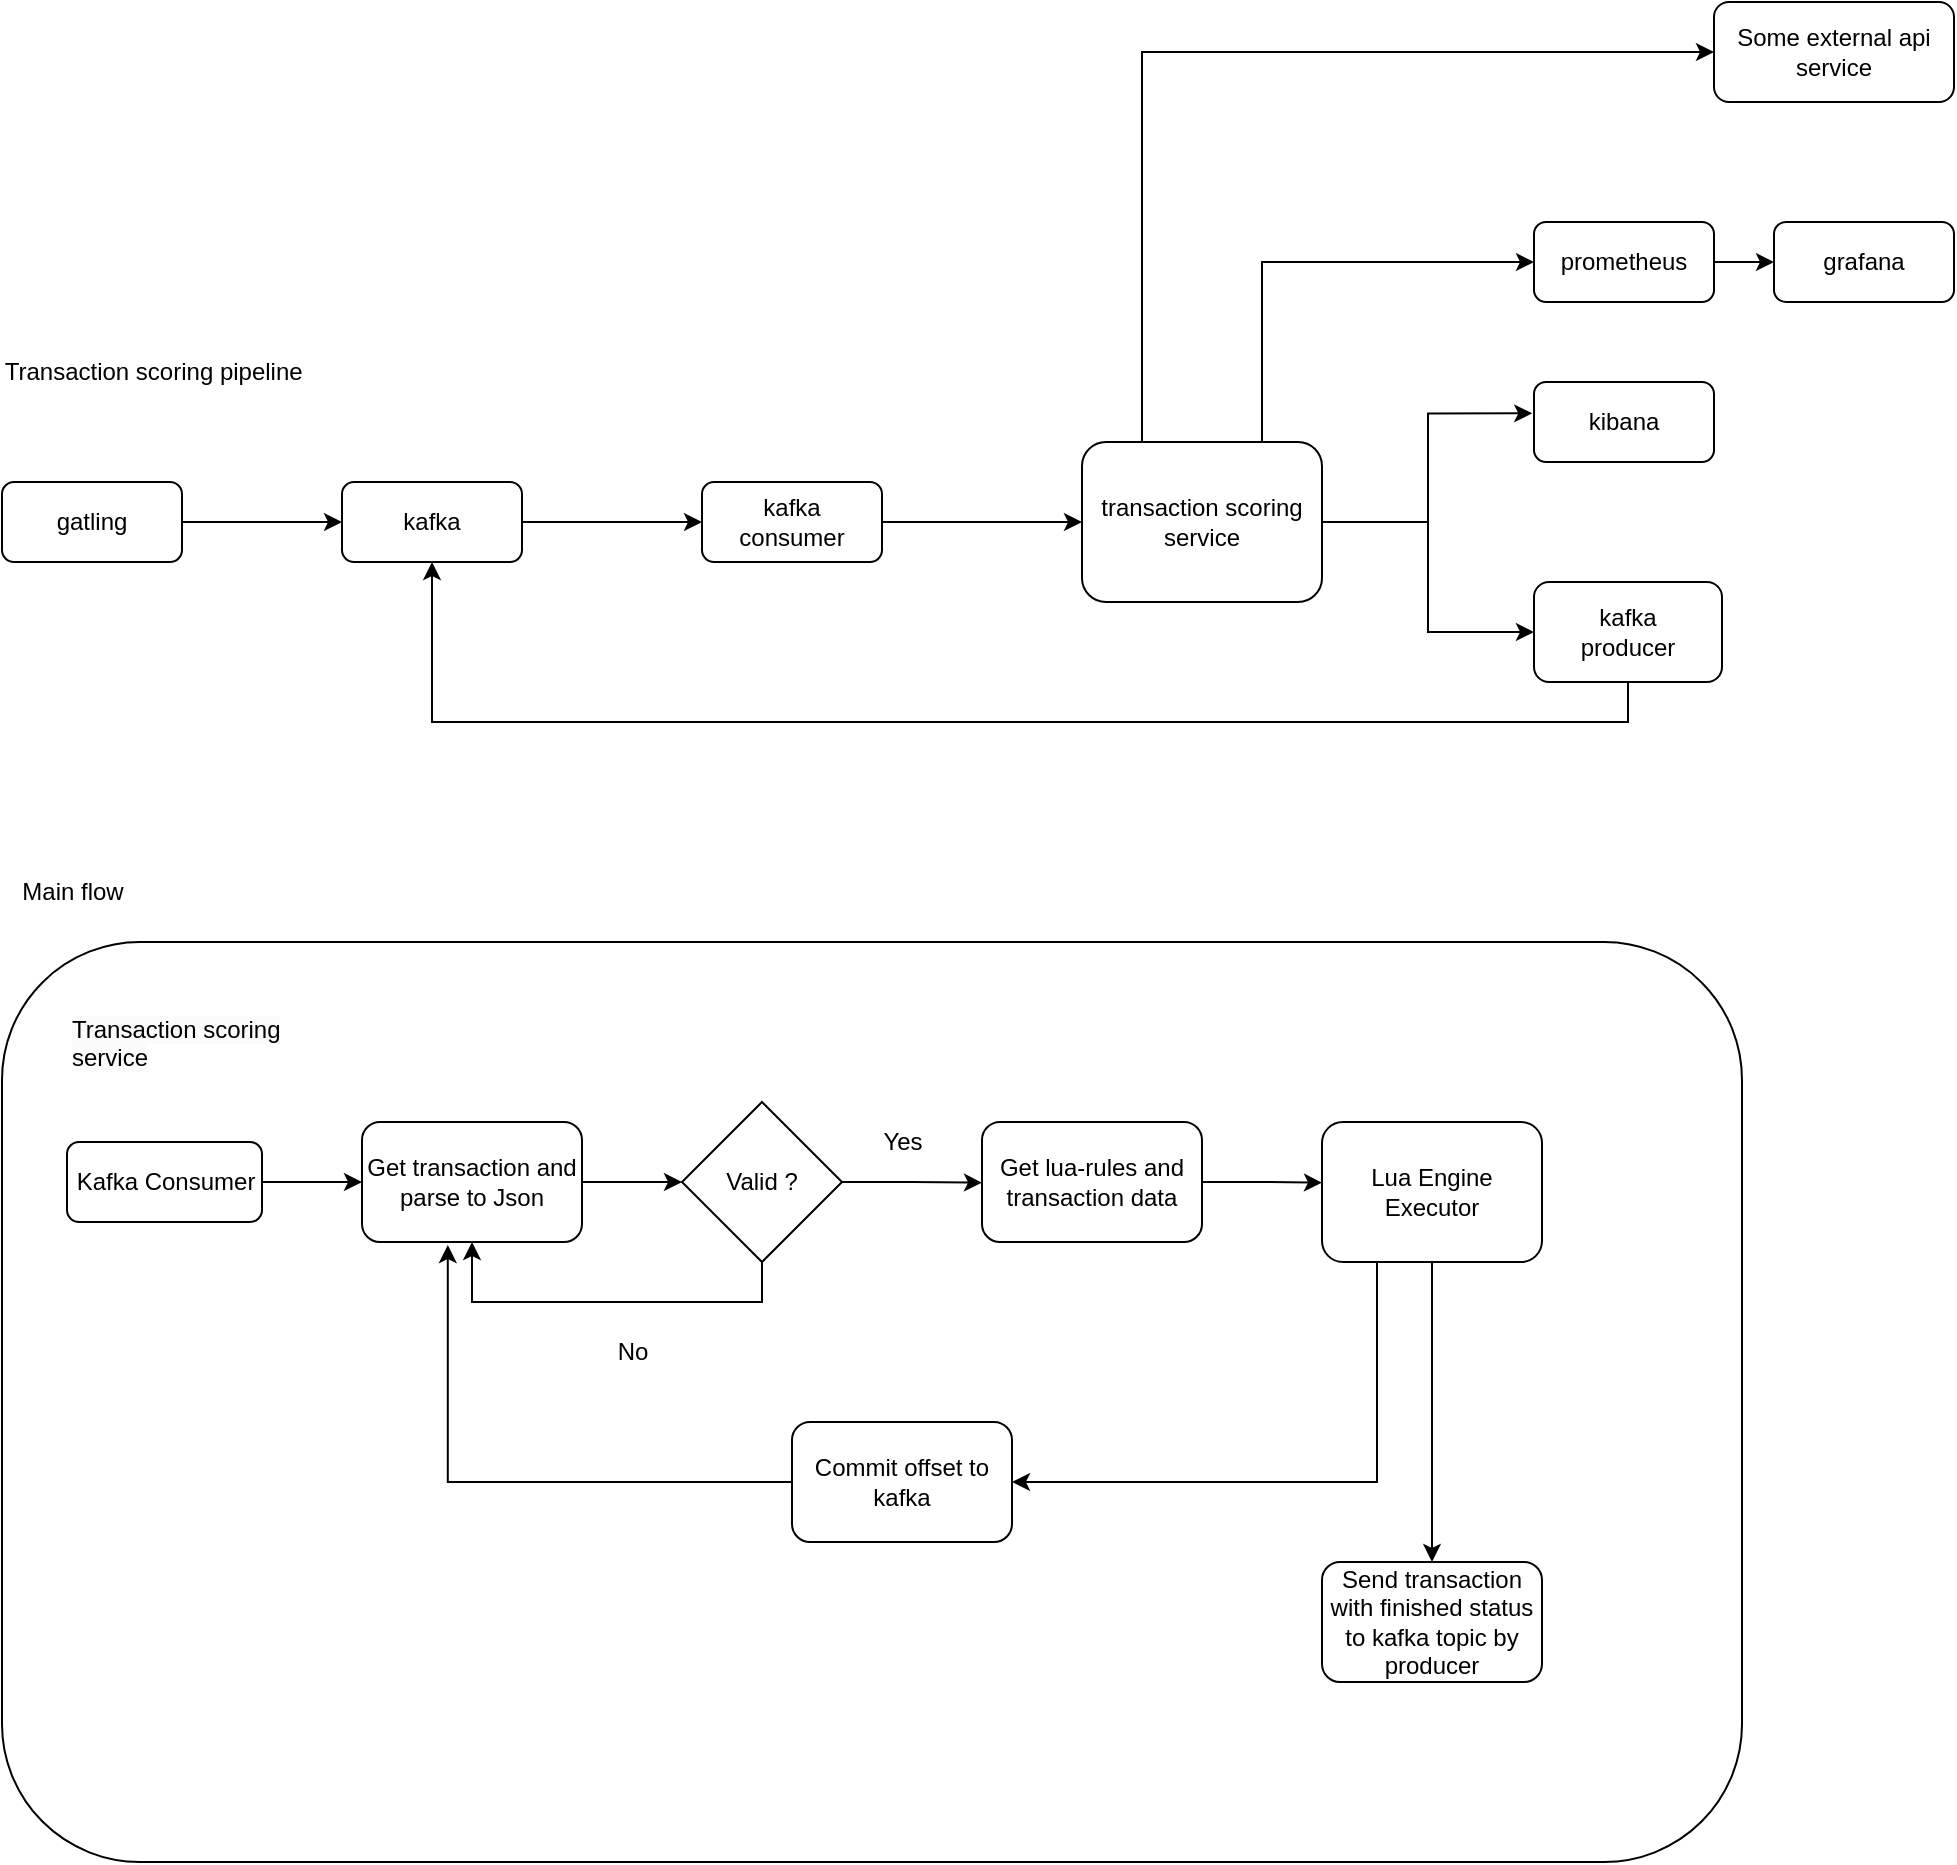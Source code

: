 <mxfile version="21.1.1" type="device">
  <diagram name="Страница 1" id="oURIykmedvFEBrg1r6g3">
    <mxGraphModel dx="1434" dy="1940" grid="1" gridSize="10" guides="1" tooltips="1" connect="1" arrows="1" fold="1" page="1" pageScale="1" pageWidth="827" pageHeight="1169" math="0" shadow="0">
      <root>
        <mxCell id="0" />
        <mxCell id="1" parent="0" />
        <mxCell id="3APpipOa2k8dco2jOD3p-10" style="edgeStyle=orthogonalEdgeStyle;rounded=0;orthogonalLoop=1;jettySize=auto;html=1;exitX=1;exitY=0.5;exitDx=0;exitDy=0;entryX=0;entryY=0.5;entryDx=0;entryDy=0;" edge="1" parent="1" source="728Wsy-rSLTI5qKPh7U2-2" target="3APpipOa2k8dco2jOD3p-9">
          <mxGeometry relative="1" as="geometry" />
        </mxCell>
        <mxCell id="728Wsy-rSLTI5qKPh7U2-2" value="kafka&lt;br&gt;" style="rounded=1;whiteSpace=wrap;html=1;" parent="1" vertex="1">
          <mxGeometry x="210" y="180" width="90" height="40" as="geometry" />
        </mxCell>
        <mxCell id="728Wsy-rSLTI5qKPh7U2-11" style="edgeStyle=orthogonalEdgeStyle;rounded=0;orthogonalLoop=1;jettySize=auto;html=1;exitX=0.75;exitY=0;exitDx=0;exitDy=0;entryX=0;entryY=0.5;entryDx=0;entryDy=0;" parent="1" source="728Wsy-rSLTI5qKPh7U2-3" target="728Wsy-rSLTI5qKPh7U2-9" edge="1">
          <mxGeometry relative="1" as="geometry">
            <mxPoint x="766" y="45" as="targetPoint" />
          </mxGeometry>
        </mxCell>
        <mxCell id="728Wsy-rSLTI5qKPh7U2-12" style="edgeStyle=orthogonalEdgeStyle;rounded=0;orthogonalLoop=1;jettySize=auto;html=1;exitX=1;exitY=0.5;exitDx=0;exitDy=0;entryX=-0.01;entryY=0.392;entryDx=0;entryDy=0;entryPerimeter=0;" parent="1" source="728Wsy-rSLTI5qKPh7U2-3" target="728Wsy-rSLTI5qKPh7U2-7" edge="1">
          <mxGeometry relative="1" as="geometry" />
        </mxCell>
        <mxCell id="728Wsy-rSLTI5qKPh7U2-22" style="edgeStyle=orthogonalEdgeStyle;rounded=0;orthogonalLoop=1;jettySize=auto;html=1;exitX=1;exitY=0.5;exitDx=0;exitDy=0;entryX=0;entryY=0.5;entryDx=0;entryDy=0;" parent="1" source="728Wsy-rSLTI5qKPh7U2-3" target="3APpipOa2k8dco2jOD3p-7" edge="1">
          <mxGeometry relative="1" as="geometry">
            <mxPoint x="806" y="245" as="targetPoint" />
          </mxGeometry>
        </mxCell>
        <mxCell id="3APpipOa2k8dco2jOD3p-16" style="edgeStyle=orthogonalEdgeStyle;rounded=0;orthogonalLoop=1;jettySize=auto;html=1;exitX=0.25;exitY=0;exitDx=0;exitDy=0;entryX=0;entryY=0.5;entryDx=0;entryDy=0;" edge="1" parent="1" source="728Wsy-rSLTI5qKPh7U2-3" target="728Wsy-rSLTI5qKPh7U2-27">
          <mxGeometry relative="1" as="geometry" />
        </mxCell>
        <mxCell id="728Wsy-rSLTI5qKPh7U2-3" value="transaction scoring&lt;br&gt;service" style="rounded=1;whiteSpace=wrap;html=1;" parent="1" vertex="1">
          <mxGeometry x="580" y="160" width="120" height="80" as="geometry" />
        </mxCell>
        <mxCell id="728Wsy-rSLTI5qKPh7U2-15" style="edgeStyle=orthogonalEdgeStyle;rounded=0;orthogonalLoop=1;jettySize=auto;html=1;exitX=1;exitY=0.5;exitDx=0;exitDy=0;" parent="1" source="728Wsy-rSLTI5qKPh7U2-5" target="728Wsy-rSLTI5qKPh7U2-2" edge="1">
          <mxGeometry relative="1" as="geometry" />
        </mxCell>
        <mxCell id="728Wsy-rSLTI5qKPh7U2-5" value="gatling" style="rounded=1;whiteSpace=wrap;html=1;" parent="1" vertex="1">
          <mxGeometry x="40" y="180" width="90" height="40" as="geometry" />
        </mxCell>
        <mxCell id="728Wsy-rSLTI5qKPh7U2-7" value="kibana" style="rounded=1;whiteSpace=wrap;html=1;" parent="1" vertex="1">
          <mxGeometry x="806" y="130" width="90" height="40" as="geometry" />
        </mxCell>
        <mxCell id="728Wsy-rSLTI5qKPh7U2-26" style="edgeStyle=orthogonalEdgeStyle;rounded=0;orthogonalLoop=1;jettySize=auto;html=1;exitX=1;exitY=0.5;exitDx=0;exitDy=0;entryX=0;entryY=0.5;entryDx=0;entryDy=0;" parent="1" source="728Wsy-rSLTI5qKPh7U2-9" target="728Wsy-rSLTI5qKPh7U2-25" edge="1">
          <mxGeometry relative="1" as="geometry" />
        </mxCell>
        <mxCell id="728Wsy-rSLTI5qKPh7U2-9" value="prometheus" style="rounded=1;whiteSpace=wrap;html=1;" parent="1" vertex="1">
          <mxGeometry x="806" y="50" width="90" height="40" as="geometry" />
        </mxCell>
        <mxCell id="728Wsy-rSLTI5qKPh7U2-25" value="grafana" style="rounded=1;whiteSpace=wrap;html=1;" parent="1" vertex="1">
          <mxGeometry x="926" y="50" width="90" height="40" as="geometry" />
        </mxCell>
        <mxCell id="728Wsy-rSLTI5qKPh7U2-27" value="Some external api service" style="rounded=1;whiteSpace=wrap;html=1;" parent="1" vertex="1">
          <mxGeometry x="896" y="-60" width="120" height="50" as="geometry" />
        </mxCell>
        <mxCell id="728Wsy-rSLTI5qKPh7U2-33" value="Transaction scoring pipeline&amp;nbsp;" style="text;html=1;strokeColor=none;fillColor=none;align=center;verticalAlign=middle;whiteSpace=wrap;rounded=0;" parent="1" vertex="1">
          <mxGeometry x="40" y="100" width="155" height="50" as="geometry" />
        </mxCell>
        <mxCell id="728Wsy-rSLTI5qKPh7U2-35" value="&lt;span style=&quot;color: rgb(0, 0, 0); font-family: Helvetica; font-size: 12px; font-style: normal; font-variant-ligatures: normal; font-variant-caps: normal; font-weight: 400; letter-spacing: normal; orphans: 2; text-align: center; text-indent: 0px; text-transform: none; widows: 2; word-spacing: 0px; -webkit-text-stroke-width: 0px; background-color: rgb(251, 251, 251); text-decoration-thickness: initial; text-decoration-style: initial; text-decoration-color: initial; float: none; display: inline !important;&quot;&gt;Transaction scoring&lt;/span&gt;&lt;br style=&quot;border-color: var(--border-color); color: rgb(0, 0, 0); font-family: Helvetica; font-size: 12px; font-style: normal; font-variant-ligatures: normal; font-variant-caps: normal; font-weight: 400; letter-spacing: normal; orphans: 2; text-align: center; text-indent: 0px; text-transform: none; widows: 2; word-spacing: 0px; -webkit-text-stroke-width: 0px; background-color: rgb(251, 251, 251); text-decoration-thickness: initial; text-decoration-style: initial; text-decoration-color: initial;&quot;&gt;&lt;span style=&quot;color: rgb(0, 0, 0); font-family: Helvetica; font-size: 12px; font-style: normal; font-variant-ligatures: normal; font-variant-caps: normal; font-weight: 400; letter-spacing: normal; orphans: 2; text-align: center; text-indent: 0px; text-transform: none; widows: 2; word-spacing: 0px; -webkit-text-stroke-width: 0px; background-color: rgb(251, 251, 251); text-decoration-thickness: initial; text-decoration-style: initial; text-decoration-color: initial; float: none; display: inline !important;&quot;&gt;service&lt;/span&gt;" style="text;whiteSpace=wrap;html=1;" parent="1" vertex="1">
          <mxGeometry x="72.5" y="440" width="130" height="50" as="geometry" />
        </mxCell>
        <mxCell id="728Wsy-rSLTI5qKPh7U2-39" style="edgeStyle=orthogonalEdgeStyle;rounded=0;orthogonalLoop=1;jettySize=auto;html=1;entryX=0;entryY=0.5;entryDx=0;entryDy=0;" parent="1" source="728Wsy-rSLTI5qKPh7U2-37" edge="1">
          <mxGeometry relative="1" as="geometry">
            <mxPoint x="220" y="530" as="targetPoint" />
          </mxGeometry>
        </mxCell>
        <mxCell id="728Wsy-rSLTI5qKPh7U2-37" value="Kafka Consumer" style="rounded=1;whiteSpace=wrap;html=1;" parent="1" vertex="1">
          <mxGeometry x="72.5" y="510" width="97.5" height="40" as="geometry" />
        </mxCell>
        <mxCell id="728Wsy-rSLTI5qKPh7U2-41" style="edgeStyle=orthogonalEdgeStyle;rounded=0;orthogonalLoop=1;jettySize=auto;html=1;exitX=1;exitY=0.5;exitDx=0;exitDy=0;entryX=0;entryY=0.5;entryDx=0;entryDy=0;" parent="1" source="728Wsy-rSLTI5qKPh7U2-40" target="728Wsy-rSLTI5qKPh7U2-44" edge="1">
          <mxGeometry relative="1" as="geometry">
            <mxPoint x="370" y="530.333" as="targetPoint" />
          </mxGeometry>
        </mxCell>
        <mxCell id="728Wsy-rSLTI5qKPh7U2-40" value="Get transaction and parse to Json" style="rounded=1;whiteSpace=wrap;html=1;" parent="1" vertex="1">
          <mxGeometry x="220" y="500" width="110" height="60" as="geometry" />
        </mxCell>
        <mxCell id="728Wsy-rSLTI5qKPh7U2-47" style="edgeStyle=orthogonalEdgeStyle;rounded=0;orthogonalLoop=1;jettySize=auto;html=1;exitX=0.5;exitY=1;exitDx=0;exitDy=0;entryX=0.5;entryY=1;entryDx=0;entryDy=0;" parent="1" source="728Wsy-rSLTI5qKPh7U2-44" target="728Wsy-rSLTI5qKPh7U2-40" edge="1">
          <mxGeometry relative="1" as="geometry" />
        </mxCell>
        <mxCell id="728Wsy-rSLTI5qKPh7U2-49" style="edgeStyle=orthogonalEdgeStyle;rounded=0;orthogonalLoop=1;jettySize=auto;html=1;exitX=1;exitY=0.5;exitDx=0;exitDy=0;" parent="1" source="728Wsy-rSLTI5qKPh7U2-44" edge="1">
          <mxGeometry relative="1" as="geometry">
            <mxPoint x="530" y="530.333" as="targetPoint" />
          </mxGeometry>
        </mxCell>
        <mxCell id="728Wsy-rSLTI5qKPh7U2-44" value="Valid ?" style="rhombus;whiteSpace=wrap;html=1;" parent="1" vertex="1">
          <mxGeometry x="380" y="490" width="80" height="80" as="geometry" />
        </mxCell>
        <mxCell id="728Wsy-rSLTI5qKPh7U2-48" value="No" style="text;html=1;align=center;verticalAlign=middle;resizable=0;points=[];autosize=1;strokeColor=none;fillColor=none;" parent="1" vertex="1">
          <mxGeometry x="335" y="600" width="40" height="30" as="geometry" />
        </mxCell>
        <mxCell id="728Wsy-rSLTI5qKPh7U2-50" value="Yes" style="text;html=1;align=center;verticalAlign=middle;resizable=0;points=[];autosize=1;strokeColor=none;fillColor=none;" parent="1" vertex="1">
          <mxGeometry x="470" y="495" width="40" height="30" as="geometry" />
        </mxCell>
        <mxCell id="728Wsy-rSLTI5qKPh7U2-52" style="edgeStyle=orthogonalEdgeStyle;rounded=0;orthogonalLoop=1;jettySize=auto;html=1;exitX=1;exitY=0.5;exitDx=0;exitDy=0;" parent="1" source="728Wsy-rSLTI5qKPh7U2-51" edge="1">
          <mxGeometry relative="1" as="geometry">
            <mxPoint x="700" y="530.333" as="targetPoint" />
          </mxGeometry>
        </mxCell>
        <mxCell id="728Wsy-rSLTI5qKPh7U2-51" value="Get lua-rules and transaction data" style="rounded=1;whiteSpace=wrap;html=1;" parent="1" vertex="1">
          <mxGeometry x="530" y="500" width="110" height="60" as="geometry" />
        </mxCell>
        <mxCell id="3APpipOa2k8dco2jOD3p-2" style="edgeStyle=orthogonalEdgeStyle;rounded=0;orthogonalLoop=1;jettySize=auto;html=1;exitX=0.5;exitY=1;exitDx=0;exitDy=0;" edge="1" parent="1" source="728Wsy-rSLTI5qKPh7U2-53" target="3APpipOa2k8dco2jOD3p-1">
          <mxGeometry relative="1" as="geometry" />
        </mxCell>
        <mxCell id="728Wsy-rSLTI5qKPh7U2-53" value="Lua Engine Executor" style="rounded=1;whiteSpace=wrap;html=1;" parent="1" vertex="1">
          <mxGeometry x="700" y="500" width="110" height="70" as="geometry" />
        </mxCell>
        <mxCell id="728Wsy-rSLTI5qKPh7U2-64" style="edgeStyle=orthogonalEdgeStyle;rounded=0;orthogonalLoop=1;jettySize=auto;html=1;exitX=0.25;exitY=1;exitDx=0;exitDy=0;entryX=1;entryY=0.5;entryDx=0;entryDy=0;" parent="1" source="728Wsy-rSLTI5qKPh7U2-53" target="728Wsy-rSLTI5qKPh7U2-63" edge="1">
          <mxGeometry relative="1" as="geometry" />
        </mxCell>
        <mxCell id="728Wsy-rSLTI5qKPh7U2-73" style="edgeStyle=orthogonalEdgeStyle;rounded=0;orthogonalLoop=1;jettySize=auto;html=1;exitX=0;exitY=0.5;exitDx=0;exitDy=0;entryX=0.39;entryY=1.025;entryDx=0;entryDy=0;entryPerimeter=0;" parent="1" source="728Wsy-rSLTI5qKPh7U2-63" target="728Wsy-rSLTI5qKPh7U2-40" edge="1">
          <mxGeometry relative="1" as="geometry">
            <mxPoint x="280" y="800.333" as="targetPoint" />
          </mxGeometry>
        </mxCell>
        <mxCell id="728Wsy-rSLTI5qKPh7U2-63" value="Commit offset to kafka" style="rounded=1;whiteSpace=wrap;html=1;" parent="1" vertex="1">
          <mxGeometry x="435" y="650" width="110" height="60" as="geometry" />
        </mxCell>
        <mxCell id="728Wsy-rSLTI5qKPh7U2-75" value="" style="rounded=1;whiteSpace=wrap;html=1;fillColor=none;" parent="1" vertex="1">
          <mxGeometry x="40" y="410" width="870" height="460" as="geometry" />
        </mxCell>
        <mxCell id="728Wsy-rSLTI5qKPh7U2-76" value="Main flow" style="text;html=1;align=center;verticalAlign=middle;resizable=0;points=[];autosize=1;strokeColor=none;fillColor=none;" parent="1" vertex="1">
          <mxGeometry x="40" y="370" width="70" height="30" as="geometry" />
        </mxCell>
        <mxCell id="3APpipOa2k8dco2jOD3p-1" value="Send transaction with finished status&lt;br&gt;to kafka topic by producer" style="rounded=1;whiteSpace=wrap;html=1;" vertex="1" parent="1">
          <mxGeometry x="700" y="720" width="110" height="60" as="geometry" />
        </mxCell>
        <mxCell id="3APpipOa2k8dco2jOD3p-15" style="edgeStyle=orthogonalEdgeStyle;rounded=0;orthogonalLoop=1;jettySize=auto;html=1;exitX=0.5;exitY=1;exitDx=0;exitDy=0;entryX=0.5;entryY=1;entryDx=0;entryDy=0;" edge="1" parent="1" source="3APpipOa2k8dco2jOD3p-7" target="728Wsy-rSLTI5qKPh7U2-2">
          <mxGeometry relative="1" as="geometry" />
        </mxCell>
        <mxCell id="3APpipOa2k8dco2jOD3p-7" value="kafka&lt;br&gt;producer" style="rounded=1;whiteSpace=wrap;html=1;" vertex="1" parent="1">
          <mxGeometry x="806" y="230" width="94" height="50" as="geometry" />
        </mxCell>
        <mxCell id="3APpipOa2k8dco2jOD3p-11" style="edgeStyle=orthogonalEdgeStyle;rounded=0;orthogonalLoop=1;jettySize=auto;html=1;exitX=1;exitY=0.5;exitDx=0;exitDy=0;entryX=0;entryY=0.5;entryDx=0;entryDy=0;" edge="1" parent="1" source="3APpipOa2k8dco2jOD3p-9" target="728Wsy-rSLTI5qKPh7U2-3">
          <mxGeometry relative="1" as="geometry" />
        </mxCell>
        <mxCell id="3APpipOa2k8dco2jOD3p-9" value="kafka&lt;br&gt;consumer" style="rounded=1;whiteSpace=wrap;html=1;" vertex="1" parent="1">
          <mxGeometry x="390" y="180" width="90" height="40" as="geometry" />
        </mxCell>
      </root>
    </mxGraphModel>
  </diagram>
</mxfile>
